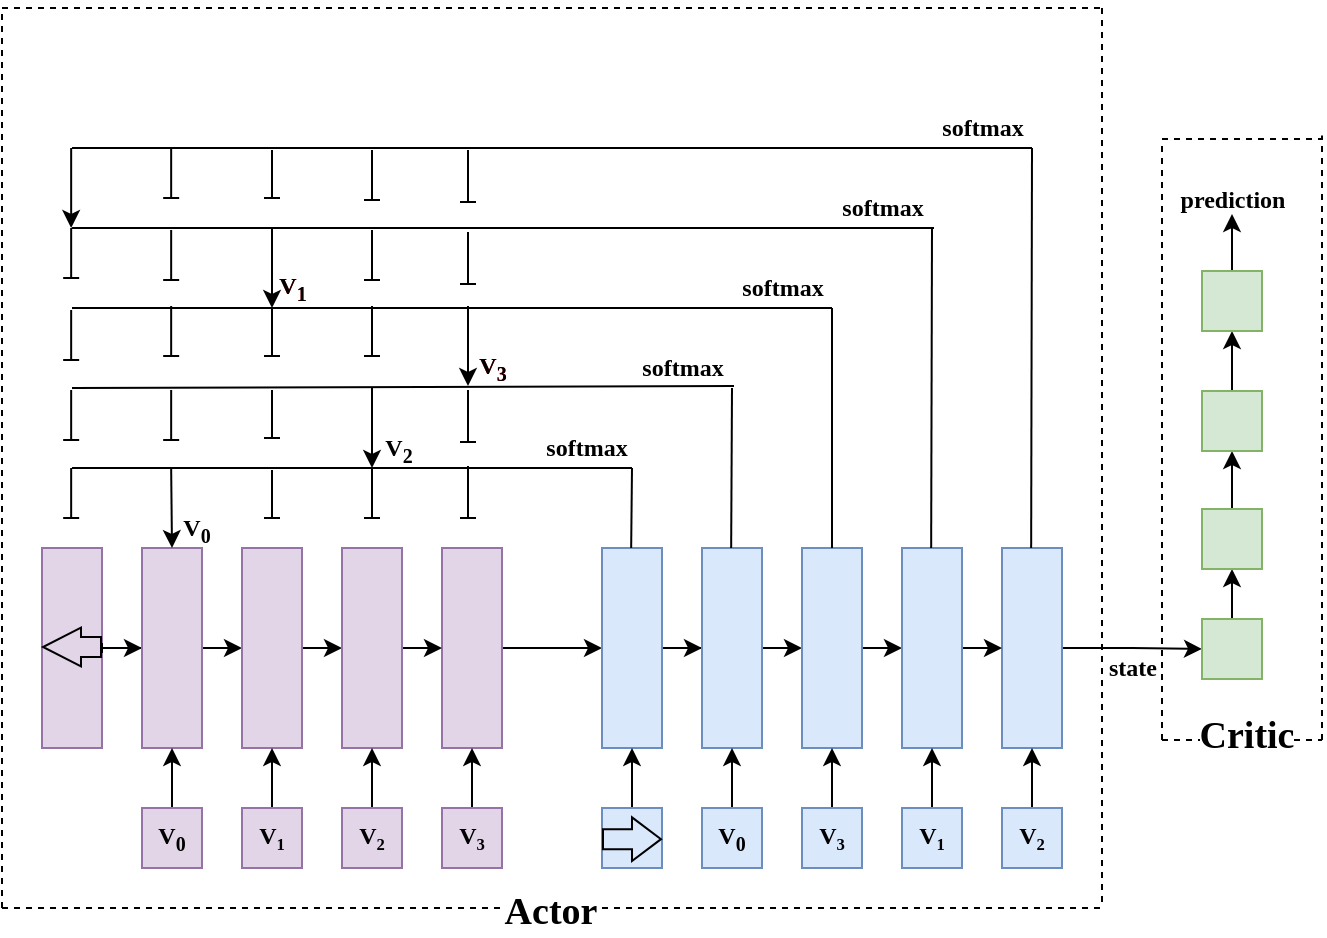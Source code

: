 <mxfile version="18.0.3" type="device"><diagram id="nP0LJQlEGBut2Yk2UIKq" name="Page-1"><mxGraphModel dx="1422" dy="762" grid="1" gridSize="10" guides="1" tooltips="1" connect="1" arrows="1" fold="1" page="1" pageScale="1" pageWidth="827" pageHeight="1169" math="0" shadow="0"><root><mxCell id="0"/><mxCell id="1" parent="0"/><mxCell id="qyMsKyjULQePnSk6faZQ-6" style="edgeStyle=orthogonalEdgeStyle;rounded=0;orthogonalLoop=1;jettySize=auto;html=1;exitX=1;exitY=0.5;exitDx=0;exitDy=0;" parent="1" source="qyMsKyjULQePnSk6faZQ-1" target="qyMsKyjULQePnSk6faZQ-3" edge="1"><mxGeometry relative="1" as="geometry"/></mxCell><mxCell id="qyMsKyjULQePnSk6faZQ-1" value="" style="rounded=0;whiteSpace=wrap;html=1;fillColor=#e1d5e7;strokeColor=#9673a6;" parent="1" vertex="1"><mxGeometry x="50" y="300" width="30" height="100" as="geometry"/></mxCell><mxCell id="qyMsKyjULQePnSk6faZQ-121" style="edgeStyle=orthogonalEdgeStyle;rounded=0;orthogonalLoop=1;jettySize=auto;html=1;exitX=1;exitY=0.5;exitDx=0;exitDy=0;entryX=0;entryY=0.5;entryDx=0;entryDy=0;fontFamily=Times New Roman;endArrow=classic;endFill=1;strokeColor=#000000;" parent="1" source="qyMsKyjULQePnSk6faZQ-2" target="qyMsKyjULQePnSk6faZQ-24" edge="1"><mxGeometry relative="1" as="geometry"/></mxCell><mxCell id="qyMsKyjULQePnSk6faZQ-2" value="" style="rounded=0;whiteSpace=wrap;html=1;fillColor=#e1d5e7;strokeColor=#9673a6;" parent="1" vertex="1"><mxGeometry x="250" y="300" width="30" height="100" as="geometry"/></mxCell><mxCell id="qyMsKyjULQePnSk6faZQ-7" style="edgeStyle=orthogonalEdgeStyle;rounded=0;orthogonalLoop=1;jettySize=auto;html=1;exitX=1;exitY=0.5;exitDx=0;exitDy=0;entryX=0;entryY=0.5;entryDx=0;entryDy=0;" parent="1" source="qyMsKyjULQePnSk6faZQ-3" target="qyMsKyjULQePnSk6faZQ-4" edge="1"><mxGeometry relative="1" as="geometry"/></mxCell><mxCell id="qyMsKyjULQePnSk6faZQ-117" value="" style="edgeStyle=orthogonalEdgeStyle;rounded=0;orthogonalLoop=1;jettySize=auto;html=1;fontFamily=Times New Roman;endArrow=baseDash;endFill=0;endSize=3;" parent="1" source="qyMsKyjULQePnSk6faZQ-3" target="qyMsKyjULQePnSk6faZQ-1" edge="1"><mxGeometry relative="1" as="geometry"/></mxCell><mxCell id="qyMsKyjULQePnSk6faZQ-3" value="" style="rounded=0;whiteSpace=wrap;html=1;fillColor=#e1d5e7;strokeColor=#9673a6;" parent="1" vertex="1"><mxGeometry x="100" y="300" width="30" height="100" as="geometry"/></mxCell><mxCell id="qyMsKyjULQePnSk6faZQ-8" style="edgeStyle=orthogonalEdgeStyle;rounded=0;orthogonalLoop=1;jettySize=auto;html=1;exitX=1;exitY=0.5;exitDx=0;exitDy=0;entryX=0;entryY=0.5;entryDx=0;entryDy=0;" parent="1" source="qyMsKyjULQePnSk6faZQ-4" target="qyMsKyjULQePnSk6faZQ-5" edge="1"><mxGeometry relative="1" as="geometry"/></mxCell><mxCell id="qyMsKyjULQePnSk6faZQ-4" value="" style="rounded=0;whiteSpace=wrap;html=1;fillColor=#e1d5e7;strokeColor=#9673a6;" parent="1" vertex="1"><mxGeometry x="150" y="300" width="30" height="100" as="geometry"/></mxCell><mxCell id="qyMsKyjULQePnSk6faZQ-9" style="edgeStyle=orthogonalEdgeStyle;rounded=0;orthogonalLoop=1;jettySize=auto;html=1;exitX=1;exitY=0.5;exitDx=0;exitDy=0;entryX=0;entryY=0.5;entryDx=0;entryDy=0;" parent="1" source="qyMsKyjULQePnSk6faZQ-5" target="qyMsKyjULQePnSk6faZQ-2" edge="1"><mxGeometry relative="1" as="geometry"/></mxCell><mxCell id="qyMsKyjULQePnSk6faZQ-5" value="" style="rounded=0;whiteSpace=wrap;html=1;fillColor=#e1d5e7;strokeColor=#9673a6;" parent="1" vertex="1"><mxGeometry x="200" y="300" width="30" height="100" as="geometry"/></mxCell><mxCell id="qyMsKyjULQePnSk6faZQ-12" value="" style="endArrow=classic;html=1;rounded=0;endWidth=8.333;shape=flexArrow;" parent="1" edge="1"><mxGeometry width="50" height="50" relative="1" as="geometry"><mxPoint x="80" y="349.5" as="sourcePoint"/><mxPoint x="50" y="349.5" as="targetPoint"/></mxGeometry></mxCell><mxCell id="qyMsKyjULQePnSk6faZQ-16" style="edgeStyle=orthogonalEdgeStyle;rounded=0;orthogonalLoop=1;jettySize=auto;html=1;exitX=0.5;exitY=0;exitDx=0;exitDy=0;entryX=0.5;entryY=1;entryDx=0;entryDy=0;fontFamily=Times New Roman;" parent="1" source="qyMsKyjULQePnSk6faZQ-15" target="qyMsKyjULQePnSk6faZQ-3" edge="1"><mxGeometry relative="1" as="geometry"/></mxCell><mxCell id="qyMsKyjULQePnSk6faZQ-15" value="&lt;b&gt;&lt;font face=&quot;Times New Roman&quot;&gt;V&lt;sub&gt;0&lt;/sub&gt;&lt;/font&gt;&lt;/b&gt;" style="rounded=0;whiteSpace=wrap;html=1;fillColor=#e1d5e7;strokeColor=#9673a6;" parent="1" vertex="1"><mxGeometry x="100" y="430" width="30" height="30" as="geometry"/></mxCell><mxCell id="qyMsKyjULQePnSk6faZQ-20" style="edgeStyle=orthogonalEdgeStyle;rounded=0;orthogonalLoop=1;jettySize=auto;html=1;exitX=0.5;exitY=0;exitDx=0;exitDy=0;entryX=0.5;entryY=1;entryDx=0;entryDy=0;fontFamily=Times New Roman;" parent="1" source="qyMsKyjULQePnSk6faZQ-17" target="qyMsKyjULQePnSk6faZQ-4" edge="1"><mxGeometry relative="1" as="geometry"/></mxCell><mxCell id="qyMsKyjULQePnSk6faZQ-17" value="&lt;b&gt;&lt;font face=&quot;Times New Roman&quot;&gt;V&lt;span style=&quot;font-size: 10px;&quot;&gt;&lt;sub&gt;1&lt;/sub&gt;&lt;/span&gt;&lt;/font&gt;&lt;/b&gt;" style="rounded=0;whiteSpace=wrap;html=1;fillColor=#e1d5e7;strokeColor=#9673a6;" parent="1" vertex="1"><mxGeometry x="150" y="430" width="30" height="30" as="geometry"/></mxCell><mxCell id="qyMsKyjULQePnSk6faZQ-21" style="edgeStyle=orthogonalEdgeStyle;rounded=0;orthogonalLoop=1;jettySize=auto;html=1;exitX=0.5;exitY=0;exitDx=0;exitDy=0;entryX=0.5;entryY=1;entryDx=0;entryDy=0;fontFamily=Times New Roman;" parent="1" source="qyMsKyjULQePnSk6faZQ-18" target="qyMsKyjULQePnSk6faZQ-5" edge="1"><mxGeometry relative="1" as="geometry"/></mxCell><mxCell id="qyMsKyjULQePnSk6faZQ-18" value="&lt;b&gt;&lt;font face=&quot;Times New Roman&quot;&gt;V&lt;span style=&quot;font-size: 10px;&quot;&gt;&lt;sub&gt;2&lt;/sub&gt;&lt;/span&gt;&lt;/font&gt;&lt;/b&gt;" style="rounded=0;whiteSpace=wrap;html=1;fillColor=#e1d5e7;strokeColor=#9673a6;" parent="1" vertex="1"><mxGeometry x="200" y="430" width="30" height="30" as="geometry"/></mxCell><mxCell id="qyMsKyjULQePnSk6faZQ-22" style="edgeStyle=orthogonalEdgeStyle;rounded=0;orthogonalLoop=1;jettySize=auto;html=1;exitX=0.5;exitY=0;exitDx=0;exitDy=0;entryX=0.5;entryY=1;entryDx=0;entryDy=0;fontFamily=Times New Roman;" parent="1" source="qyMsKyjULQePnSk6faZQ-19" target="qyMsKyjULQePnSk6faZQ-2" edge="1"><mxGeometry relative="1" as="geometry"/></mxCell><mxCell id="qyMsKyjULQePnSk6faZQ-19" value="&lt;b&gt;&lt;font face=&quot;Times New Roman&quot;&gt;V&lt;span style=&quot;font-size: 10px;&quot;&gt;&lt;sub&gt;3&lt;/sub&gt;&lt;/span&gt;&lt;/font&gt;&lt;/b&gt;" style="rounded=0;whiteSpace=wrap;html=1;fillColor=#e1d5e7;strokeColor=#9673a6;" parent="1" vertex="1"><mxGeometry x="250" y="430" width="30" height="30" as="geometry"/></mxCell><mxCell id="qyMsKyjULQePnSk6faZQ-23" style="edgeStyle=orthogonalEdgeStyle;rounded=0;orthogonalLoop=1;jettySize=auto;html=1;exitX=1;exitY=0.5;exitDx=0;exitDy=0;fillColor=#dae8fc;strokeColor=#000000;" parent="1" source="qyMsKyjULQePnSk6faZQ-24" target="qyMsKyjULQePnSk6faZQ-27" edge="1"><mxGeometry relative="1" as="geometry"/></mxCell><mxCell id="qyMsKyjULQePnSk6faZQ-24" value="" style="rounded=0;whiteSpace=wrap;html=1;fillColor=#dae8fc;strokeColor=#6c8ebf;" parent="1" vertex="1"><mxGeometry x="330" y="300" width="30" height="100" as="geometry"/></mxCell><mxCell id="qyMsKyjULQePnSk6faZQ-159" style="edgeStyle=orthogonalEdgeStyle;rounded=0;orthogonalLoop=1;jettySize=auto;html=1;exitX=1;exitY=0.5;exitDx=0;exitDy=0;entryX=0;entryY=0.5;entryDx=0;entryDy=0;fontFamily=Times New Roman;fontColor=#000000;endArrow=classic;endFill=1;strokeColor=#000000;" parent="1" source="qyMsKyjULQePnSk6faZQ-25" target="qyMsKyjULQePnSk6faZQ-144" edge="1"><mxGeometry relative="1" as="geometry"/></mxCell><mxCell id="qyMsKyjULQePnSk6faZQ-25" value="" style="rounded=0;whiteSpace=wrap;html=1;fillColor=#dae8fc;strokeColor=#6c8ebf;" parent="1" vertex="1"><mxGeometry x="530" y="300" width="30" height="100" as="geometry"/></mxCell><mxCell id="qyMsKyjULQePnSk6faZQ-26" style="edgeStyle=orthogonalEdgeStyle;rounded=0;orthogonalLoop=1;jettySize=auto;html=1;exitX=1;exitY=0.5;exitDx=0;exitDy=0;entryX=0;entryY=0.5;entryDx=0;entryDy=0;fillColor=#dae8fc;strokeColor=#000000;" parent="1" source="qyMsKyjULQePnSk6faZQ-27" target="qyMsKyjULQePnSk6faZQ-29" edge="1"><mxGeometry relative="1" as="geometry"/></mxCell><mxCell id="qyMsKyjULQePnSk6faZQ-27" value="" style="rounded=0;whiteSpace=wrap;html=1;fillColor=#dae8fc;strokeColor=#6c8ebf;" parent="1" vertex="1"><mxGeometry x="380" y="300" width="30" height="100" as="geometry"/></mxCell><mxCell id="qyMsKyjULQePnSk6faZQ-28" style="edgeStyle=orthogonalEdgeStyle;rounded=0;orthogonalLoop=1;jettySize=auto;html=1;exitX=1;exitY=0.5;exitDx=0;exitDy=0;entryX=0;entryY=0.5;entryDx=0;entryDy=0;fillColor=#dae8fc;strokeColor=#000000;" parent="1" source="qyMsKyjULQePnSk6faZQ-29" target="qyMsKyjULQePnSk6faZQ-31" edge="1"><mxGeometry relative="1" as="geometry"/></mxCell><mxCell id="qyMsKyjULQePnSk6faZQ-29" value="" style="rounded=0;whiteSpace=wrap;html=1;fillColor=#dae8fc;strokeColor=#6c8ebf;" parent="1" vertex="1"><mxGeometry x="430" y="300" width="30" height="100" as="geometry"/></mxCell><mxCell id="qyMsKyjULQePnSk6faZQ-30" style="edgeStyle=orthogonalEdgeStyle;rounded=0;orthogonalLoop=1;jettySize=auto;html=1;exitX=1;exitY=0.5;exitDx=0;exitDy=0;entryX=0;entryY=0.5;entryDx=0;entryDy=0;fillColor=#dae8fc;strokeColor=#000000;" parent="1" source="qyMsKyjULQePnSk6faZQ-31" target="qyMsKyjULQePnSk6faZQ-25" edge="1"><mxGeometry relative="1" as="geometry"/></mxCell><mxCell id="qyMsKyjULQePnSk6faZQ-31" value="" style="rounded=0;whiteSpace=wrap;html=1;fillColor=#dae8fc;strokeColor=#6c8ebf;" parent="1" vertex="1"><mxGeometry x="480" y="300" width="30" height="100" as="geometry"/></mxCell><mxCell id="qyMsKyjULQePnSk6faZQ-42" style="edgeStyle=orthogonalEdgeStyle;rounded=0;orthogonalLoop=1;jettySize=auto;html=1;exitX=0.5;exitY=0;exitDx=0;exitDy=0;entryX=0.5;entryY=1;entryDx=0;entryDy=0;fontFamily=Times New Roman;" parent="1" source="qyMsKyjULQePnSk6faZQ-34" target="qyMsKyjULQePnSk6faZQ-27" edge="1"><mxGeometry relative="1" as="geometry"/></mxCell><mxCell id="qyMsKyjULQePnSk6faZQ-34" value="&lt;b&gt;&lt;font face=&quot;Times New Roman&quot;&gt;V&lt;sub&gt;0&lt;/sub&gt;&lt;/font&gt;&lt;/b&gt;" style="rounded=0;whiteSpace=wrap;html=1;fillColor=#dae8fc;strokeColor=#6c8ebf;" parent="1" vertex="1"><mxGeometry x="380" y="430" width="30" height="30" as="geometry"/></mxCell><mxCell id="qyMsKyjULQePnSk6faZQ-43" style="edgeStyle=orthogonalEdgeStyle;rounded=0;orthogonalLoop=1;jettySize=auto;html=1;exitX=0.5;exitY=0;exitDx=0;exitDy=0;entryX=0.5;entryY=1;entryDx=0;entryDy=0;fontFamily=Times New Roman;" parent="1" source="qyMsKyjULQePnSk6faZQ-35" target="qyMsKyjULQePnSk6faZQ-29" edge="1"><mxGeometry relative="1" as="geometry"/></mxCell><mxCell id="qyMsKyjULQePnSk6faZQ-35" value="&lt;b&gt;&lt;font face=&quot;Times New Roman&quot;&gt;V&lt;span style=&quot;font-size: 10px;&quot;&gt;&lt;sub&gt;3&lt;/sub&gt;&lt;/span&gt;&lt;/font&gt;&lt;/b&gt;" style="rounded=0;whiteSpace=wrap;html=1;fillColor=#dae8fc;strokeColor=#6c8ebf;" parent="1" vertex="1"><mxGeometry x="430" y="430" width="30" height="30" as="geometry"/></mxCell><mxCell id="qyMsKyjULQePnSk6faZQ-44" style="edgeStyle=orthogonalEdgeStyle;rounded=0;orthogonalLoop=1;jettySize=auto;html=1;exitX=0.5;exitY=0;exitDx=0;exitDy=0;entryX=0.5;entryY=1;entryDx=0;entryDy=0;fontFamily=Times New Roman;" parent="1" source="qyMsKyjULQePnSk6faZQ-36" target="qyMsKyjULQePnSk6faZQ-31" edge="1"><mxGeometry relative="1" as="geometry"/></mxCell><mxCell id="qyMsKyjULQePnSk6faZQ-36" value="&lt;b&gt;&lt;font face=&quot;Times New Roman&quot;&gt;V&lt;span style=&quot;font-size: 10px;&quot;&gt;&lt;sub&gt;1&lt;/sub&gt;&lt;/span&gt;&lt;/font&gt;&lt;/b&gt;" style="rounded=0;whiteSpace=wrap;html=1;fillColor=#dae8fc;strokeColor=#6c8ebf;" parent="1" vertex="1"><mxGeometry x="480" y="430" width="30" height="30" as="geometry"/></mxCell><mxCell id="qyMsKyjULQePnSk6faZQ-45" style="edgeStyle=orthogonalEdgeStyle;rounded=0;orthogonalLoop=1;jettySize=auto;html=1;exitX=0.5;exitY=0;exitDx=0;exitDy=0;entryX=0.5;entryY=1;entryDx=0;entryDy=0;fontFamily=Times New Roman;" parent="1" source="qyMsKyjULQePnSk6faZQ-37" target="qyMsKyjULQePnSk6faZQ-25" edge="1"><mxGeometry relative="1" as="geometry"/></mxCell><mxCell id="qyMsKyjULQePnSk6faZQ-37" value="&lt;b&gt;&lt;font face=&quot;Times New Roman&quot;&gt;V&lt;span style=&quot;font-size: 10px;&quot;&gt;&lt;sub&gt;2&lt;/sub&gt;&lt;/span&gt;&lt;/font&gt;&lt;/b&gt;" style="rounded=0;whiteSpace=wrap;html=1;fillColor=#dae8fc;strokeColor=#6c8ebf;" parent="1" vertex="1"><mxGeometry x="530" y="430" width="30" height="30" as="geometry"/></mxCell><mxCell id="qyMsKyjULQePnSk6faZQ-41" style="edgeStyle=orthogonalEdgeStyle;rounded=0;orthogonalLoop=1;jettySize=auto;html=1;exitX=0.5;exitY=0;exitDx=0;exitDy=0;entryX=0.5;entryY=1;entryDx=0;entryDy=0;fontFamily=Times New Roman;" parent="1" source="qyMsKyjULQePnSk6faZQ-39" target="qyMsKyjULQePnSk6faZQ-24" edge="1"><mxGeometry relative="1" as="geometry"/></mxCell><mxCell id="qyMsKyjULQePnSk6faZQ-39" value="" style="rounded=0;whiteSpace=wrap;html=1;fillColor=#dae8fc;strokeColor=#6c8ebf;" parent="1" vertex="1"><mxGeometry x="330" y="430" width="30" height="30" as="geometry"/></mxCell><mxCell id="qyMsKyjULQePnSk6faZQ-40" value="" style="shape=flexArrow;endArrow=classic;html=1;rounded=0;fontFamily=Times New Roman;endWidth=10.833;endSize=4.5;" parent="1" edge="1"><mxGeometry width="50" height="50" relative="1" as="geometry"><mxPoint x="330" y="445.58" as="sourcePoint"/><mxPoint x="360" y="445.58" as="targetPoint"/></mxGeometry></mxCell><mxCell id="qyMsKyjULQePnSk6faZQ-73" value="" style="endArrow=none;html=1;rounded=0;fontFamily=Times New Roman;arcSize=10;" parent="1" edge="1"><mxGeometry width="50" height="50" relative="1" as="geometry"><mxPoint x="344.58" y="300" as="sourcePoint"/><mxPoint x="345" y="260" as="targetPoint"/></mxGeometry></mxCell><mxCell id="qyMsKyjULQePnSk6faZQ-75" value="" style="endArrow=none;html=1;rounded=0;fontFamily=Times New Roman;" parent="1" edge="1"><mxGeometry width="50" height="50" relative="1" as="geometry"><mxPoint x="65" y="260" as="sourcePoint"/><mxPoint x="345" y="260" as="targetPoint"/></mxGeometry></mxCell><mxCell id="qyMsKyjULQePnSk6faZQ-77" value="" style="endArrow=classic;html=1;rounded=0;fontFamily=Times New Roman;entryX=0.5;entryY=0;entryDx=0;entryDy=0;" parent="1" target="qyMsKyjULQePnSk6faZQ-3" edge="1"><mxGeometry width="50" height="50" relative="1" as="geometry"><mxPoint x="114.58" y="260" as="sourcePoint"/><mxPoint x="114.58" y="290" as="targetPoint"/></mxGeometry></mxCell><mxCell id="qyMsKyjULQePnSk6faZQ-80" value="" style="endArrow=classic;html=1;rounded=0;fontFamily=Times New Roman;entryX=0.5;entryY=0;entryDx=0;entryDy=0;" parent="1" edge="1"><mxGeometry width="50" height="50" relative="1" as="geometry"><mxPoint x="215" y="220" as="sourcePoint"/><mxPoint x="215" y="260" as="targetPoint"/></mxGeometry></mxCell><mxCell id="qyMsKyjULQePnSk6faZQ-82" value="" style="endArrow=none;html=1;rounded=0;fontFamily=Times New Roman;" parent="1" edge="1"><mxGeometry width="50" height="50" relative="1" as="geometry"><mxPoint x="65" y="220" as="sourcePoint"/><mxPoint x="396" y="219" as="targetPoint"/></mxGeometry></mxCell><mxCell id="qyMsKyjULQePnSk6faZQ-83" value="" style="endArrow=classic;html=1;rounded=0;fontFamily=Times New Roman;entryX=0.5;entryY=0;entryDx=0;entryDy=0;" parent="1" edge="1"><mxGeometry width="50" height="50" relative="1" as="geometry"><mxPoint x="263" y="179" as="sourcePoint"/><mxPoint x="263" y="219" as="targetPoint"/></mxGeometry></mxCell><mxCell id="qyMsKyjULQePnSk6faZQ-84" value="" style="endArrow=none;html=1;rounded=0;fontFamily=Times New Roman;" parent="1" edge="1"><mxGeometry width="50" height="50" relative="1" as="geometry"><mxPoint x="65" y="180" as="sourcePoint"/><mxPoint x="445" y="180" as="targetPoint"/></mxGeometry></mxCell><mxCell id="qyMsKyjULQePnSk6faZQ-85" value="" style="endArrow=classic;html=1;rounded=0;fontFamily=Times New Roman;entryX=0.5;entryY=0;entryDx=0;entryDy=0;" parent="1" edge="1"><mxGeometry width="50" height="50" relative="1" as="geometry"><mxPoint x="165" y="140" as="sourcePoint"/><mxPoint x="165" y="180" as="targetPoint"/></mxGeometry></mxCell><mxCell id="qyMsKyjULQePnSk6faZQ-86" value="" style="endArrow=none;html=1;rounded=0;fontFamily=Times New Roman;" parent="1" edge="1"><mxGeometry width="50" height="50" relative="1" as="geometry"><mxPoint x="65" y="140" as="sourcePoint"/><mxPoint x="496" y="140" as="targetPoint"/></mxGeometry></mxCell><mxCell id="qyMsKyjULQePnSk6faZQ-87" value="" style="endArrow=classic;html=1;rounded=0;fontFamily=Times New Roman;entryX=0.5;entryY=0;entryDx=0;entryDy=0;" parent="1" edge="1"><mxGeometry width="50" height="50" relative="1" as="geometry"><mxPoint x="64.58" y="100" as="sourcePoint"/><mxPoint x="64.58" y="140" as="targetPoint"/></mxGeometry></mxCell><mxCell id="qyMsKyjULQePnSk6faZQ-88" value="" style="endArrow=none;html=1;rounded=0;fontFamily=Times New Roman;" parent="1" edge="1"><mxGeometry width="50" height="50" relative="1" as="geometry"><mxPoint x="65" y="100" as="sourcePoint"/><mxPoint x="545" y="100" as="targetPoint"/></mxGeometry></mxCell><mxCell id="qyMsKyjULQePnSk6faZQ-90" value="" style="endArrow=none;html=1;rounded=0;fontFamily=Times New Roman;arcSize=10;" parent="1" edge="1"><mxGeometry width="50" height="50" relative="1" as="geometry"><mxPoint x="394.58" y="300" as="sourcePoint"/><mxPoint x="395" y="220" as="targetPoint"/></mxGeometry></mxCell><mxCell id="qyMsKyjULQePnSk6faZQ-91" value="" style="endArrow=baseDash;html=1;rounded=0;fontFamily=Times New Roman;endFill=0;" parent="1" edge="1"><mxGeometry width="50" height="50" relative="1" as="geometry"><mxPoint x="64.58" y="260" as="sourcePoint"/><mxPoint x="64.58" y="285" as="targetPoint"/></mxGeometry></mxCell><mxCell id="qyMsKyjULQePnSk6faZQ-92" value="" style="endArrow=baseDash;html=1;rounded=0;fontFamily=Times New Roman;endFill=0;" parent="1" edge="1"><mxGeometry width="50" height="50" relative="1" as="geometry"><mxPoint x="165" y="261" as="sourcePoint"/><mxPoint x="165" y="285" as="targetPoint"/></mxGeometry></mxCell><mxCell id="qyMsKyjULQePnSk6faZQ-93" value="" style="endArrow=baseDash;html=1;rounded=0;fontFamily=Times New Roman;endFill=0;" parent="1" edge="1"><mxGeometry width="50" height="50" relative="1" as="geometry"><mxPoint x="215" y="260" as="sourcePoint"/><mxPoint x="215" y="285" as="targetPoint"/></mxGeometry></mxCell><mxCell id="qyMsKyjULQePnSk6faZQ-94" value="" style="endArrow=baseDash;html=1;rounded=0;fontFamily=Times New Roman;endFill=0;" parent="1" edge="1"><mxGeometry width="50" height="50" relative="1" as="geometry"><mxPoint x="263" y="259" as="sourcePoint"/><mxPoint x="263" y="285" as="targetPoint"/></mxGeometry></mxCell><mxCell id="qyMsKyjULQePnSk6faZQ-96" value="" style="endArrow=none;html=1;rounded=0;fontFamily=Times New Roman;arcSize=10;" parent="1" source="qyMsKyjULQePnSk6faZQ-29" edge="1"><mxGeometry width="50" height="50" relative="1" as="geometry"><mxPoint x="444.58" y="260" as="sourcePoint"/><mxPoint x="445" y="180" as="targetPoint"/></mxGeometry></mxCell><mxCell id="qyMsKyjULQePnSk6faZQ-97" value="" style="endArrow=none;html=1;rounded=0;fontFamily=Times New Roman;arcSize=10;" parent="1" edge="1"><mxGeometry width="50" height="50" relative="1" as="geometry"><mxPoint x="494.58" y="300" as="sourcePoint"/><mxPoint x="495" y="140" as="targetPoint"/></mxGeometry></mxCell><mxCell id="qyMsKyjULQePnSk6faZQ-98" value="" style="endArrow=none;html=1;rounded=0;fontFamily=Times New Roman;arcSize=10;" parent="1" edge="1"><mxGeometry width="50" height="50" relative="1" as="geometry"><mxPoint x="544.58" y="300" as="sourcePoint"/><mxPoint x="545" y="100" as="targetPoint"/></mxGeometry></mxCell><mxCell id="qyMsKyjULQePnSk6faZQ-99" value="" style="endArrow=baseDash;html=1;rounded=0;fontFamily=Times New Roman;endFill=0;" parent="1" edge="1"><mxGeometry width="50" height="50" relative="1" as="geometry"><mxPoint x="64.58" y="221" as="sourcePoint"/><mxPoint x="64.58" y="246" as="targetPoint"/></mxGeometry></mxCell><mxCell id="qyMsKyjULQePnSk6faZQ-100" value="" style="endArrow=baseDash;html=1;rounded=0;fontFamily=Times New Roman;endFill=0;" parent="1" edge="1"><mxGeometry width="50" height="50" relative="1" as="geometry"><mxPoint x="64.58" y="181" as="sourcePoint"/><mxPoint x="64.58" y="206" as="targetPoint"/></mxGeometry></mxCell><mxCell id="qyMsKyjULQePnSk6faZQ-101" value="" style="endArrow=baseDash;html=1;rounded=0;fontFamily=Times New Roman;endFill=0;" parent="1" edge="1"><mxGeometry width="50" height="50" relative="1" as="geometry"><mxPoint x="64.58" y="140" as="sourcePoint"/><mxPoint x="64.58" y="165" as="targetPoint"/></mxGeometry></mxCell><mxCell id="qyMsKyjULQePnSk6faZQ-104" value="" style="endArrow=baseDash;html=1;rounded=0;fontFamily=Times New Roman;endFill=0;" parent="1" edge="1"><mxGeometry width="50" height="50" relative="1" as="geometry"><mxPoint x="114.58" y="221" as="sourcePoint"/><mxPoint x="114.58" y="246" as="targetPoint"/></mxGeometry></mxCell><mxCell id="qyMsKyjULQePnSk6faZQ-105" value="" style="endArrow=baseDash;html=1;rounded=0;fontFamily=Times New Roman;endFill=0;" parent="1" edge="1"><mxGeometry width="50" height="50" relative="1" as="geometry"><mxPoint x="114.58" y="179" as="sourcePoint"/><mxPoint x="114.58" y="204" as="targetPoint"/></mxGeometry></mxCell><mxCell id="qyMsKyjULQePnSk6faZQ-106" value="" style="endArrow=baseDash;html=1;rounded=0;fontFamily=Times New Roman;endFill=0;" parent="1" edge="1"><mxGeometry width="50" height="50" relative="1" as="geometry"><mxPoint x="114.58" y="141" as="sourcePoint"/><mxPoint x="114.58" y="166" as="targetPoint"/></mxGeometry></mxCell><mxCell id="qyMsKyjULQePnSk6faZQ-107" value="" style="endArrow=baseDash;html=1;rounded=0;fontFamily=Times New Roman;endFill=0;" parent="1" edge="1"><mxGeometry width="50" height="50" relative="1" as="geometry"><mxPoint x="114.58" y="100" as="sourcePoint"/><mxPoint x="114.58" y="125" as="targetPoint"/></mxGeometry></mxCell><mxCell id="qyMsKyjULQePnSk6faZQ-108" value="" style="endArrow=baseDash;html=1;rounded=0;fontFamily=Times New Roman;endFill=0;" parent="1" edge="1"><mxGeometry width="50" height="50" relative="1" as="geometry"><mxPoint x="165" y="221" as="sourcePoint"/><mxPoint x="165" y="245" as="targetPoint"/></mxGeometry></mxCell><mxCell id="qyMsKyjULQePnSk6faZQ-109" value="" style="endArrow=baseDash;html=1;rounded=0;fontFamily=Times New Roman;endFill=0;" parent="1" edge="1"><mxGeometry width="50" height="50" relative="1" as="geometry"><mxPoint x="165" y="180" as="sourcePoint"/><mxPoint x="165" y="204" as="targetPoint"/></mxGeometry></mxCell><mxCell id="qyMsKyjULQePnSk6faZQ-110" value="" style="endArrow=baseDash;html=1;rounded=0;fontFamily=Times New Roman;endFill=0;" parent="1" edge="1"><mxGeometry width="50" height="50" relative="1" as="geometry"><mxPoint x="165" y="101" as="sourcePoint"/><mxPoint x="165" y="125" as="targetPoint"/></mxGeometry></mxCell><mxCell id="qyMsKyjULQePnSk6faZQ-111" value="" style="endArrow=baseDash;html=1;rounded=0;fontFamily=Times New Roman;endFill=0;" parent="1" edge="1"><mxGeometry width="50" height="50" relative="1" as="geometry"><mxPoint x="215" y="179" as="sourcePoint"/><mxPoint x="215" y="204" as="targetPoint"/></mxGeometry></mxCell><mxCell id="qyMsKyjULQePnSk6faZQ-112" value="" style="endArrow=baseDash;html=1;rounded=0;fontFamily=Times New Roman;endFill=0;" parent="1" edge="1"><mxGeometry width="50" height="50" relative="1" as="geometry"><mxPoint x="215" y="141" as="sourcePoint"/><mxPoint x="215" y="166" as="targetPoint"/></mxGeometry></mxCell><mxCell id="qyMsKyjULQePnSk6faZQ-113" value="" style="endArrow=baseDash;html=1;rounded=0;fontFamily=Times New Roman;endFill=0;" parent="1" edge="1"><mxGeometry width="50" height="50" relative="1" as="geometry"><mxPoint x="215" y="101" as="sourcePoint"/><mxPoint x="215" y="126" as="targetPoint"/></mxGeometry></mxCell><mxCell id="qyMsKyjULQePnSk6faZQ-114" value="" style="endArrow=baseDash;html=1;rounded=0;fontFamily=Times New Roman;endFill=0;" parent="1" edge="1"><mxGeometry width="50" height="50" relative="1" as="geometry"><mxPoint x="263" y="221" as="sourcePoint"/><mxPoint x="263" y="247" as="targetPoint"/></mxGeometry></mxCell><mxCell id="qyMsKyjULQePnSk6faZQ-115" value="" style="endArrow=baseDash;html=1;rounded=0;fontFamily=Times New Roman;endFill=0;" parent="1" edge="1"><mxGeometry width="50" height="50" relative="1" as="geometry"><mxPoint x="263" y="142" as="sourcePoint"/><mxPoint x="263" y="168" as="targetPoint"/></mxGeometry></mxCell><mxCell id="qyMsKyjULQePnSk6faZQ-116" value="" style="endArrow=baseDash;html=1;rounded=0;fontFamily=Times New Roman;endFill=0;" parent="1" edge="1"><mxGeometry width="50" height="50" relative="1" as="geometry"><mxPoint x="263" y="101" as="sourcePoint"/><mxPoint x="263" y="127" as="targetPoint"/></mxGeometry></mxCell><mxCell id="qyMsKyjULQePnSk6faZQ-123" value="&lt;b&gt;V&lt;sub&gt;0&lt;/sub&gt;&lt;/b&gt;" style="text;html=1;align=center;verticalAlign=middle;resizable=0;points=[];autosize=1;strokeColor=none;fillColor=none;fontFamily=Times New Roman;fontColor=#000000;" parent="1" vertex="1"><mxGeometry x="112" y="281" width="30" height="20" as="geometry"/></mxCell><mxCell id="qyMsKyjULQePnSk6faZQ-124" value="&lt;b&gt;V&lt;sub&gt;2&lt;/sub&gt;&lt;/b&gt;" style="text;html=1;align=center;verticalAlign=middle;resizable=0;points=[];autosize=1;strokeColor=none;fillColor=none;fontFamily=Times New Roman;fontColor=#000000;" parent="1" vertex="1"><mxGeometry x="213" y="241" width="30" height="20" as="geometry"/></mxCell><mxCell id="qyMsKyjULQePnSk6faZQ-126" value="&lt;b&gt;V&lt;sub&gt;3&lt;/sub&gt;&lt;/b&gt;" style="text;html=1;align=center;verticalAlign=middle;resizable=0;points=[];autosize=1;strokeColor=none;fillColor=none;fontFamily=Times New Roman;fontColor=#FF0000;" parent="1" vertex="1"><mxGeometry x="260" y="200" width="30" height="20" as="geometry"/></mxCell><mxCell id="qyMsKyjULQePnSk6faZQ-127" value="&lt;b&gt;V&lt;sub&gt;1&lt;/sub&gt;&lt;/b&gt;" style="text;html=1;align=center;verticalAlign=middle;resizable=0;points=[];autosize=1;strokeColor=none;fillColor=none;fontFamily=Times New Roman;fontColor=#FF0000;" parent="1" vertex="1"><mxGeometry x="160" y="160" width="30" height="20" as="geometry"/></mxCell><mxCell id="qyMsKyjULQePnSk6faZQ-131" value="&lt;b&gt;V&lt;sub&gt;1&lt;/sub&gt;&lt;/b&gt;" style="text;html=1;align=center;verticalAlign=middle;resizable=0;points=[];autosize=1;strokeColor=none;fillColor=none;fontFamily=Times New Roman;fontColor=#000000;" parent="1" vertex="1"><mxGeometry x="160" y="160" width="30" height="20" as="geometry"/></mxCell><mxCell id="qyMsKyjULQePnSk6faZQ-132" value="&lt;b&gt;V&lt;sub&gt;3&lt;/sub&gt;&lt;/b&gt;" style="text;html=1;align=center;verticalAlign=middle;resizable=0;points=[];autosize=1;strokeColor=none;fillColor=none;fontFamily=Times New Roman;fontColor=#000000;" parent="1" vertex="1"><mxGeometry x="260" y="200" width="30" height="20" as="geometry"/></mxCell><mxCell id="qyMsKyjULQePnSk6faZQ-133" value="&lt;b&gt;softmax&lt;/b&gt;" style="text;html=1;align=center;verticalAlign=middle;resizable=0;points=[];autosize=1;strokeColor=none;fillColor=none;fontFamily=Times New Roman;fontColor=#000000;" parent="1" vertex="1"><mxGeometry x="292" y="240" width="60" height="20" as="geometry"/></mxCell><mxCell id="qyMsKyjULQePnSk6faZQ-134" value="&lt;b&gt;softmax&lt;/b&gt;" style="text;html=1;align=center;verticalAlign=middle;resizable=0;points=[];autosize=1;strokeColor=none;fillColor=none;fontFamily=Times New Roman;fontColor=#000000;" parent="1" vertex="1"><mxGeometry x="340" y="200" width="60" height="20" as="geometry"/></mxCell><mxCell id="qyMsKyjULQePnSk6faZQ-135" value="&lt;b&gt;softmax&lt;/b&gt;" style="text;html=1;align=center;verticalAlign=middle;resizable=0;points=[];autosize=1;strokeColor=none;fillColor=none;fontFamily=Times New Roman;fontColor=#000000;" parent="1" vertex="1"><mxGeometry x="390" y="160" width="60" height="20" as="geometry"/></mxCell><mxCell id="qyMsKyjULQePnSk6faZQ-136" value="&lt;b&gt;softmax&lt;/b&gt;" style="text;html=1;align=center;verticalAlign=middle;resizable=0;points=[];autosize=1;strokeColor=none;fillColor=none;fontFamily=Times New Roman;fontColor=#000000;" parent="1" vertex="1"><mxGeometry x="440" y="120" width="60" height="20" as="geometry"/></mxCell><mxCell id="qyMsKyjULQePnSk6faZQ-137" value="&lt;b&gt;softmax&lt;/b&gt;" style="text;html=1;align=center;verticalAlign=middle;resizable=0;points=[];autosize=1;strokeColor=none;fillColor=none;fontFamily=Times New Roman;fontColor=#000000;" parent="1" vertex="1"><mxGeometry x="490" y="80" width="60" height="20" as="geometry"/></mxCell><mxCell id="qyMsKyjULQePnSk6faZQ-149" style="edgeStyle=orthogonalEdgeStyle;rounded=0;orthogonalLoop=1;jettySize=auto;html=1;exitX=0.5;exitY=0;exitDx=0;exitDy=0;entryX=0.5;entryY=1;entryDx=0;entryDy=0;fontFamily=Times New Roman;fontColor=#000000;endArrow=classic;endFill=1;strokeColor=#000000;" parent="1" source="qyMsKyjULQePnSk6faZQ-144" target="qyMsKyjULQePnSk6faZQ-145" edge="1"><mxGeometry relative="1" as="geometry"/></mxCell><mxCell id="qyMsKyjULQePnSk6faZQ-144" value="" style="rounded=0;whiteSpace=wrap;html=1;fillColor=#d5e8d4;strokeColor=#82b366;" parent="1" vertex="1"><mxGeometry x="630" y="335.5" width="30" height="30" as="geometry"/></mxCell><mxCell id="qyMsKyjULQePnSk6faZQ-150" style="edgeStyle=orthogonalEdgeStyle;rounded=0;orthogonalLoop=1;jettySize=auto;html=1;exitX=0.5;exitY=0;exitDx=0;exitDy=0;entryX=0.5;entryY=1;entryDx=0;entryDy=0;fontFamily=Times New Roman;fontColor=#000000;endArrow=classic;endFill=1;strokeColor=#000000;" parent="1" source="qyMsKyjULQePnSk6faZQ-145" target="qyMsKyjULQePnSk6faZQ-146" edge="1"><mxGeometry relative="1" as="geometry"/></mxCell><mxCell id="qyMsKyjULQePnSk6faZQ-145" value="" style="rounded=0;whiteSpace=wrap;html=1;fillColor=#d5e8d4;strokeColor=#82b366;" parent="1" vertex="1"><mxGeometry x="630" y="280.5" width="30" height="30" as="geometry"/></mxCell><mxCell id="qyMsKyjULQePnSk6faZQ-154" style="edgeStyle=orthogonalEdgeStyle;rounded=0;orthogonalLoop=1;jettySize=auto;html=1;exitX=0.5;exitY=0;exitDx=0;exitDy=0;entryX=0.5;entryY=1;entryDx=0;entryDy=0;fontFamily=Times New Roman;fontColor=#000000;endArrow=classic;endFill=1;strokeColor=#000000;" parent="1" source="qyMsKyjULQePnSk6faZQ-146" target="qyMsKyjULQePnSk6faZQ-153" edge="1"><mxGeometry relative="1" as="geometry"/></mxCell><mxCell id="qyMsKyjULQePnSk6faZQ-146" value="" style="rounded=0;whiteSpace=wrap;html=1;fillColor=#d5e8d4;strokeColor=#82b366;" parent="1" vertex="1"><mxGeometry x="630" y="221.5" width="30" height="30" as="geometry"/></mxCell><mxCell id="qyMsKyjULQePnSk6faZQ-155" style="edgeStyle=orthogonalEdgeStyle;rounded=0;orthogonalLoop=1;jettySize=auto;html=1;exitX=0.5;exitY=0;exitDx=0;exitDy=0;fontFamily=Times New Roman;fontColor=#000000;endArrow=classic;endFill=1;strokeColor=#000000;" parent="1" source="qyMsKyjULQePnSk6faZQ-153" edge="1"><mxGeometry relative="1" as="geometry"><mxPoint x="645" y="133" as="targetPoint"/></mxGeometry></mxCell><mxCell id="qyMsKyjULQePnSk6faZQ-153" value="" style="rounded=0;whiteSpace=wrap;html=1;fillColor=#d5e8d4;strokeColor=#82b366;" parent="1" vertex="1"><mxGeometry x="630" y="161.5" width="30" height="30" as="geometry"/></mxCell><mxCell id="qyMsKyjULQePnSk6faZQ-156" value="&lt;b&gt;prediction&lt;/b&gt;" style="text;html=1;align=center;verticalAlign=middle;resizable=0;points=[];autosize=1;strokeColor=none;fillColor=none;fontFamily=Times New Roman;fontColor=#000000;" parent="1" vertex="1"><mxGeometry x="610" y="116" width="70" height="20" as="geometry"/></mxCell><mxCell id="qyMsKyjULQePnSk6faZQ-161" value="" style="endArrow=none;dashed=1;html=1;rounded=0;fontFamily=Times New Roman;fontColor=#000000;strokeColor=#000000;" parent="1" edge="1"><mxGeometry width="50" height="50" relative="1" as="geometry"><mxPoint x="30" y="480" as="sourcePoint"/><mxPoint x="30" y="30" as="targetPoint"/></mxGeometry></mxCell><mxCell id="qyMsKyjULQePnSk6faZQ-163" value="" style="endArrow=none;dashed=1;html=1;rounded=0;fontFamily=Times New Roman;fontColor=#000000;strokeColor=#000000;" parent="1" edge="1"><mxGeometry width="50" height="50" relative="1" as="geometry"><mxPoint x="30" y="30" as="sourcePoint"/><mxPoint x="580" y="30" as="targetPoint"/></mxGeometry></mxCell><mxCell id="qyMsKyjULQePnSk6faZQ-164" value="" style="endArrow=none;dashed=1;html=1;rounded=0;fontFamily=Times New Roman;fontColor=#000000;strokeColor=#000000;" parent="1" edge="1"><mxGeometry width="50" height="50" relative="1" as="geometry"><mxPoint x="580" y="477" as="sourcePoint"/><mxPoint x="580" y="27" as="targetPoint"/></mxGeometry></mxCell><mxCell id="qyMsKyjULQePnSk6faZQ-165" value="" style="endArrow=none;dashed=1;html=1;rounded=0;fontFamily=Times New Roman;fontColor=#000000;strokeColor=#000000;" parent="1" edge="1"><mxGeometry width="50" height="50" relative="1" as="geometry"><mxPoint x="30" y="480" as="sourcePoint"/><mxPoint x="580" y="480" as="targetPoint"/></mxGeometry></mxCell><mxCell id="qyMsKyjULQePnSk6faZQ-166" value="Actor" style="edgeLabel;html=1;align=center;verticalAlign=middle;resizable=0;points=[];fontFamily=Times New Roman;fontColor=#000000;fontSize=19;fontStyle=1" parent="qyMsKyjULQePnSk6faZQ-165" vertex="1" connectable="0"><mxGeometry x="0.263" y="-2" relative="1" as="geometry"><mxPoint x="-74" as="offset"/></mxGeometry></mxCell><mxCell id="qyMsKyjULQePnSk6faZQ-167" value="" style="endArrow=none;dashed=1;html=1;rounded=0;fontFamily=Times New Roman;fontColor=#000000;strokeColor=#000000;" parent="1" edge="1"><mxGeometry width="50" height="50" relative="1" as="geometry"><mxPoint x="610" y="396" as="sourcePoint"/><mxPoint x="610" y="98.5" as="targetPoint"/></mxGeometry></mxCell><mxCell id="qyMsKyjULQePnSk6faZQ-168" value="" style="endArrow=none;dashed=1;html=1;rounded=0;fontFamily=Times New Roman;fontColor=#000000;strokeColor=#000000;" parent="1" edge="1"><mxGeometry width="50" height="50" relative="1" as="geometry"><mxPoint x="610" y="95.5" as="sourcePoint"/><mxPoint x="690" y="95.5" as="targetPoint"/></mxGeometry></mxCell><mxCell id="qyMsKyjULQePnSk6faZQ-169" value="" style="endArrow=none;dashed=1;html=1;rounded=0;fontFamily=Times New Roman;fontColor=#000000;strokeColor=#000000;" parent="1" edge="1"><mxGeometry width="50" height="50" relative="1" as="geometry"><mxPoint x="690" y="396" as="sourcePoint"/><mxPoint x="690" y="93.75" as="targetPoint"/></mxGeometry></mxCell><mxCell id="qyMsKyjULQePnSk6faZQ-170" value="" style="endArrow=none;dashed=1;html=1;rounded=0;fontFamily=Times New Roman;fontColor=#000000;strokeColor=#000000;" parent="1" edge="1"><mxGeometry width="50" height="50" relative="1" as="geometry"><mxPoint x="610" y="396" as="sourcePoint"/><mxPoint x="690" y="396" as="targetPoint"/></mxGeometry></mxCell><mxCell id="qyMsKyjULQePnSk6faZQ-171" value="Critic" style="edgeLabel;html=1;align=center;verticalAlign=middle;resizable=0;points=[];fontFamily=Times New Roman;fontColor=#000000;fontSize=19;fontStyle=1" parent="1" vertex="1" connectable="0"><mxGeometry x="509" y="480" as="geometry"><mxPoint x="143" y="-86" as="offset"/></mxGeometry></mxCell><mxCell id="Wp7N4a7BclqFbDQ2kX8e-1" value="state" style="text;html=1;align=center;verticalAlign=middle;resizable=0;points=[];autosize=1;strokeColor=none;fillColor=none;fontFamily=Times New Roman;fontStyle=1" vertex="1" parent="1"><mxGeometry x="575" y="350" width="40" height="20" as="geometry"/></mxCell></root></mxGraphModel></diagram></mxfile>